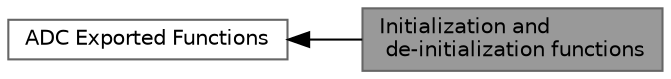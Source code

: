 digraph "Initialization and de-initialization functions"
{
 // LATEX_PDF_SIZE
  bgcolor="transparent";
  edge [fontname=Helvetica,fontsize=10,labelfontname=Helvetica,labelfontsize=10];
  node [fontname=Helvetica,fontsize=10,shape=box,height=0.2,width=0.4];
  rankdir=LR;
  Node2 [id="Node000002",label="ADC Exported Functions",height=0.2,width=0.4,color="grey40", fillcolor="white", style="filled",URL="$group___a_d_c___exported___functions.html",tooltip=" "];
  Node1 [id="Node000001",label="Initialization and\l de-initialization functions",height=0.2,width=0.4,color="gray40", fillcolor="grey60", style="filled", fontcolor="black",tooltip=" "];
  Node2->Node1 [shape=plaintext, dir="back", style="solid"];
}
